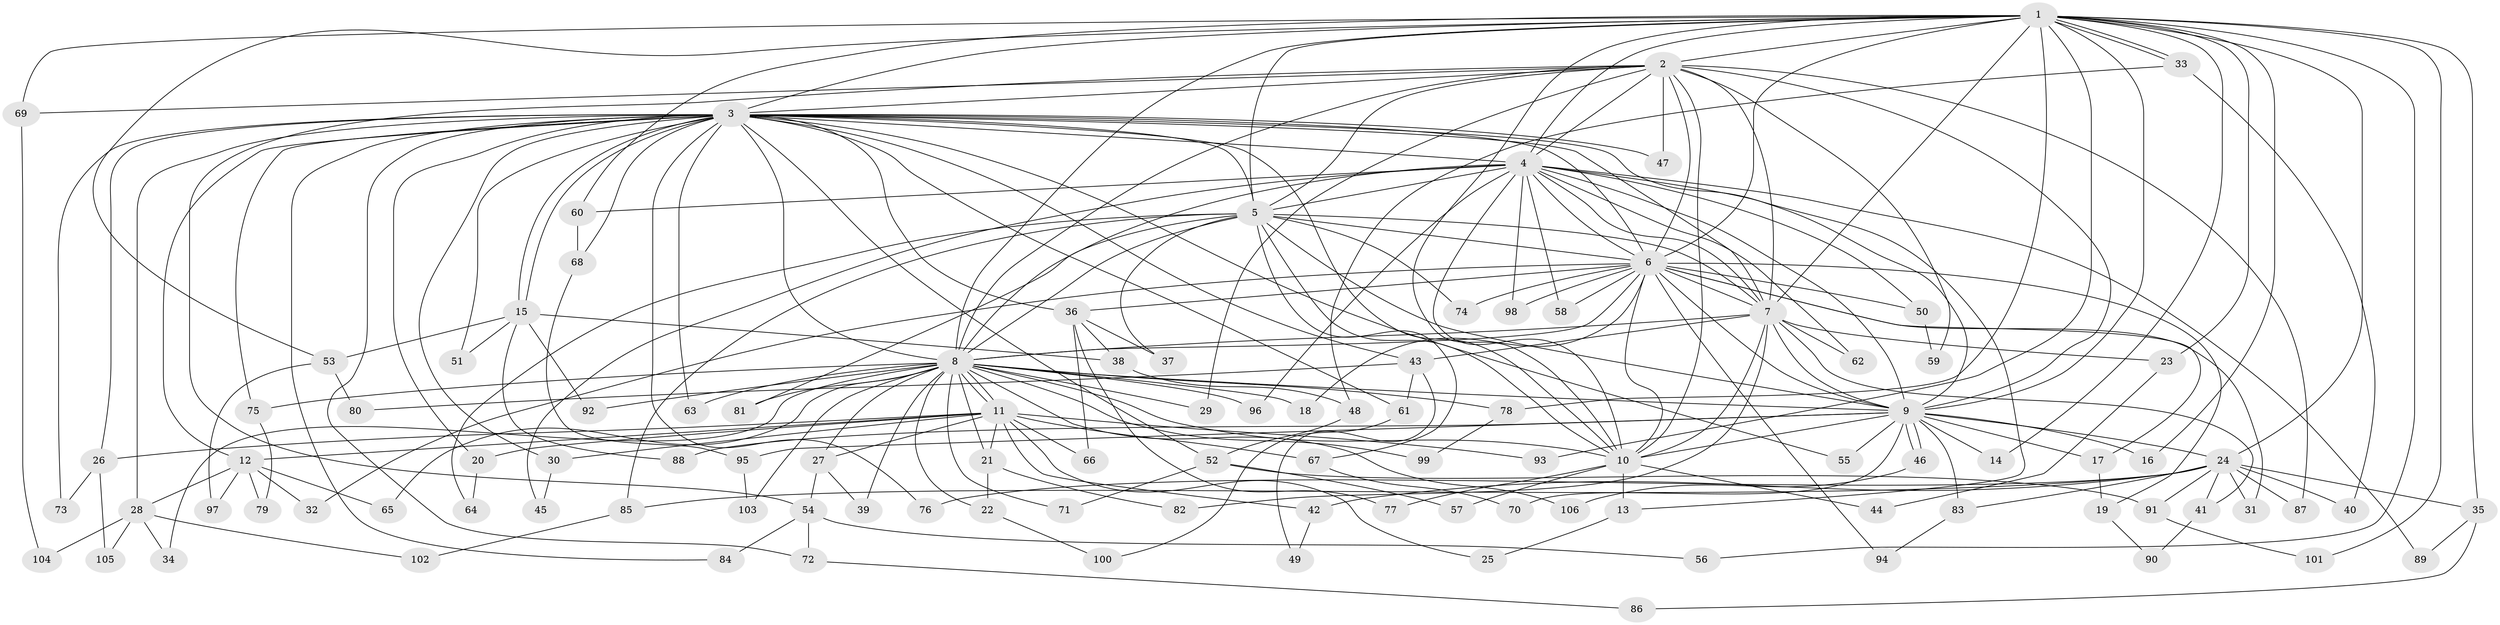 // coarse degree distribution, {21: 0.03773584905660377, 23: 0.018867924528301886, 10: 0.018867924528301886, 15: 0.018867924528301886, 8: 0.03773584905660377, 7: 0.05660377358490566, 1: 0.018867924528301886, 6: 0.09433962264150944, 4: 0.05660377358490566, 11: 0.018867924528301886, 12: 0.018867924528301886, 2: 0.5094339622641509, 5: 0.018867924528301886, 3: 0.07547169811320754}
// Generated by graph-tools (version 1.1) at 2025/49/03/04/25 22:49:28]
// undirected, 106 vertices, 237 edges
graph export_dot {
  node [color=gray90,style=filled];
  1;
  2;
  3;
  4;
  5;
  6;
  7;
  8;
  9;
  10;
  11;
  12;
  13;
  14;
  15;
  16;
  17;
  18;
  19;
  20;
  21;
  22;
  23;
  24;
  25;
  26;
  27;
  28;
  29;
  30;
  31;
  32;
  33;
  34;
  35;
  36;
  37;
  38;
  39;
  40;
  41;
  42;
  43;
  44;
  45;
  46;
  47;
  48;
  49;
  50;
  51;
  52;
  53;
  54;
  55;
  56;
  57;
  58;
  59;
  60;
  61;
  62;
  63;
  64;
  65;
  66;
  67;
  68;
  69;
  70;
  71;
  72;
  73;
  74;
  75;
  76;
  77;
  78;
  79;
  80;
  81;
  82;
  83;
  84;
  85;
  86;
  87;
  88;
  89;
  90;
  91;
  92;
  93;
  94;
  95;
  96;
  97;
  98;
  99;
  100;
  101;
  102;
  103;
  104;
  105;
  106;
  1 -- 2;
  1 -- 3;
  1 -- 4;
  1 -- 5;
  1 -- 6;
  1 -- 7;
  1 -- 8;
  1 -- 9;
  1 -- 10;
  1 -- 14;
  1 -- 16;
  1 -- 23;
  1 -- 24;
  1 -- 33;
  1 -- 33;
  1 -- 35;
  1 -- 53;
  1 -- 56;
  1 -- 60;
  1 -- 69;
  1 -- 78;
  1 -- 93;
  1 -- 101;
  2 -- 3;
  2 -- 4;
  2 -- 5;
  2 -- 6;
  2 -- 7;
  2 -- 8;
  2 -- 9;
  2 -- 10;
  2 -- 29;
  2 -- 47;
  2 -- 54;
  2 -- 59;
  2 -- 69;
  2 -- 87;
  3 -- 4;
  3 -- 5;
  3 -- 6;
  3 -- 7;
  3 -- 8;
  3 -- 9;
  3 -- 10;
  3 -- 12;
  3 -- 15;
  3 -- 15;
  3 -- 20;
  3 -- 26;
  3 -- 28;
  3 -- 30;
  3 -- 36;
  3 -- 43;
  3 -- 47;
  3 -- 51;
  3 -- 52;
  3 -- 55;
  3 -- 61;
  3 -- 63;
  3 -- 68;
  3 -- 72;
  3 -- 73;
  3 -- 75;
  3 -- 76;
  3 -- 84;
  4 -- 5;
  4 -- 6;
  4 -- 7;
  4 -- 8;
  4 -- 9;
  4 -- 10;
  4 -- 13;
  4 -- 45;
  4 -- 50;
  4 -- 58;
  4 -- 60;
  4 -- 62;
  4 -- 89;
  4 -- 96;
  4 -- 98;
  5 -- 6;
  5 -- 7;
  5 -- 8;
  5 -- 9;
  5 -- 10;
  5 -- 37;
  5 -- 64;
  5 -- 67;
  5 -- 74;
  5 -- 81;
  5 -- 85;
  6 -- 7;
  6 -- 8;
  6 -- 9;
  6 -- 10;
  6 -- 17;
  6 -- 18;
  6 -- 19;
  6 -- 31;
  6 -- 32;
  6 -- 36;
  6 -- 50;
  6 -- 58;
  6 -- 74;
  6 -- 94;
  6 -- 98;
  7 -- 8;
  7 -- 9;
  7 -- 10;
  7 -- 23;
  7 -- 41;
  7 -- 43;
  7 -- 62;
  7 -- 82;
  8 -- 9;
  8 -- 10;
  8 -- 11;
  8 -- 11;
  8 -- 18;
  8 -- 21;
  8 -- 22;
  8 -- 27;
  8 -- 29;
  8 -- 34;
  8 -- 39;
  8 -- 63;
  8 -- 65;
  8 -- 71;
  8 -- 75;
  8 -- 78;
  8 -- 81;
  8 -- 92;
  8 -- 96;
  8 -- 99;
  8 -- 103;
  8 -- 106;
  9 -- 10;
  9 -- 14;
  9 -- 16;
  9 -- 17;
  9 -- 24;
  9 -- 46;
  9 -- 46;
  9 -- 55;
  9 -- 70;
  9 -- 83;
  9 -- 88;
  9 -- 95;
  10 -- 13;
  10 -- 44;
  10 -- 57;
  10 -- 77;
  11 -- 12;
  11 -- 20;
  11 -- 21;
  11 -- 25;
  11 -- 26;
  11 -- 27;
  11 -- 30;
  11 -- 42;
  11 -- 66;
  11 -- 67;
  11 -- 93;
  12 -- 28;
  12 -- 32;
  12 -- 65;
  12 -- 79;
  12 -- 97;
  13 -- 25;
  15 -- 38;
  15 -- 51;
  15 -- 53;
  15 -- 88;
  15 -- 92;
  17 -- 19;
  19 -- 90;
  20 -- 64;
  21 -- 22;
  21 -- 82;
  22 -- 100;
  23 -- 44;
  24 -- 31;
  24 -- 35;
  24 -- 40;
  24 -- 41;
  24 -- 42;
  24 -- 76;
  24 -- 83;
  24 -- 85;
  24 -- 87;
  24 -- 91;
  26 -- 73;
  26 -- 105;
  27 -- 39;
  27 -- 54;
  28 -- 34;
  28 -- 102;
  28 -- 104;
  28 -- 105;
  30 -- 45;
  33 -- 40;
  33 -- 48;
  35 -- 86;
  35 -- 89;
  36 -- 37;
  36 -- 38;
  36 -- 66;
  36 -- 77;
  38 -- 48;
  41 -- 90;
  42 -- 49;
  43 -- 49;
  43 -- 61;
  43 -- 80;
  46 -- 106;
  48 -- 52;
  50 -- 59;
  52 -- 57;
  52 -- 71;
  52 -- 91;
  53 -- 80;
  53 -- 97;
  54 -- 56;
  54 -- 72;
  54 -- 84;
  60 -- 68;
  61 -- 100;
  67 -- 70;
  68 -- 95;
  69 -- 104;
  72 -- 86;
  75 -- 79;
  78 -- 99;
  83 -- 94;
  85 -- 102;
  91 -- 101;
  95 -- 103;
}
